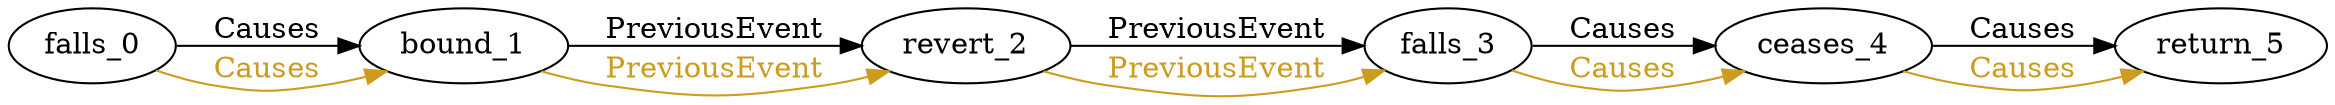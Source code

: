 digraph finite_state_machine { 
	rankdir=LR;
	size="50,50";
node0 [label = "falls_0"]
node1 [label = "bound_1"]
node2 [label = "revert_2"]
node3 [label = "falls_3"]
node4 [label = "ceases_4"]
node5 [label = "return_5"]
node0 -> node1 [ label = "Causes" fontcolor="black"  color = "Black"];
node0 -> node1 [ label = "Causes" fontcolor="goldenrod3"  color = "goldenrod3"];
node1 -> node2 [ label = "PreviousEvent" fontcolor="black"  color = "Black"];
node1 -> node2 [ label = "PreviousEvent" fontcolor="goldenrod3"  color = "goldenrod3"];
node2 -> node3 [ label = "PreviousEvent" fontcolor="black"  color = "Black"];
node2 -> node3 [ label = "PreviousEvent" fontcolor="goldenrod3"  color = "goldenrod3"];
node3 -> node4 [ label = "Causes" fontcolor="black"  color = "Black"];
node3 -> node4 [ label = "Causes" fontcolor="goldenrod3"  color = "goldenrod3"];
node4 -> node5 [ label = "Causes" fontcolor="black"  color = "Black"];
node4 -> node5 [ label = "Causes" fontcolor="goldenrod3"  color = "goldenrod3"];
}